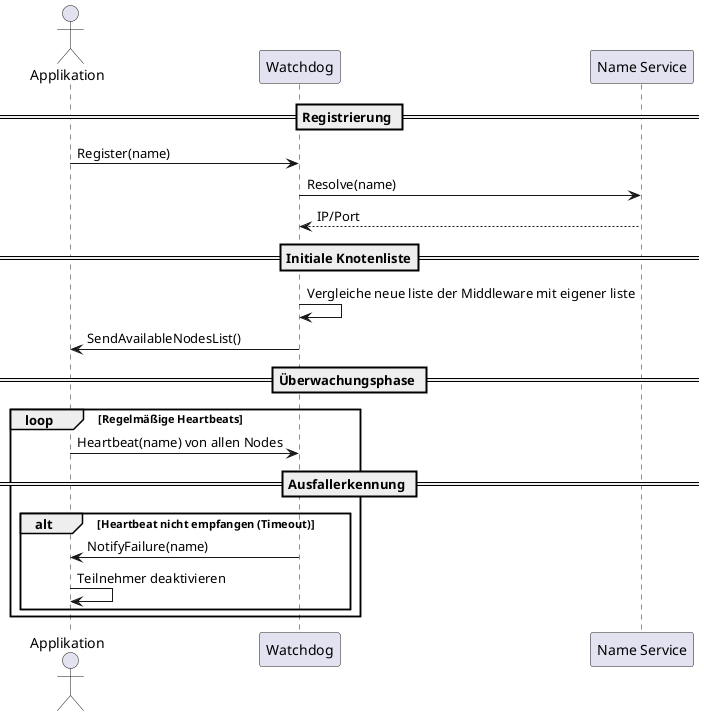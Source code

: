 @startuml
actor Applikation
participant Watchdog
participant "Name Service" as NS

== Registrierung ==
Applikation -> Watchdog : Register(name)
Watchdog -> NS : Resolve(name)
NS --> Watchdog : IP/Port

== Initiale Knotenliste==
'Hieer würde der Watchdog die liste von der Middleware bekommen
Watchdog -> Watchdog : Vergleiche neue liste der Middleware mit eigener liste
Watchdog -> Applikation : SendAvailableNodesList()

== Überwachungsphase ==
loop Regelmäßige Heartbeats
    Applikation -> Watchdog : Heartbeat(name) von allen Nodes


== Ausfallerkennung ==
alt Heartbeat nicht empfangen (Timeout)
    Watchdog -> Applikation : NotifyFailure(name)
    Applikation -> Applikation : Teilnehmer deaktivieren
end
end
@enduml